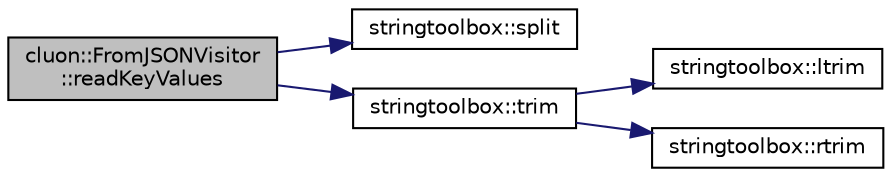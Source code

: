 digraph "cluon::FromJSONVisitor::readKeyValues"
{
 // LATEX_PDF_SIZE
  edge [fontname="Helvetica",fontsize="10",labelfontname="Helvetica",labelfontsize="10"];
  node [fontname="Helvetica",fontsize="10",shape=record];
  rankdir="LR";
  Node1 [label="cluon::FromJSONVisitor\l::readKeyValues",height=0.2,width=0.4,color="black", fillcolor="grey75", style="filled", fontcolor="black",tooltip=" "];
  Node1 -> Node2 [color="midnightblue",fontsize="10",style="solid",fontname="Helvetica"];
  Node2 [label="stringtoolbox::split",height=0.2,width=0.4,color="black", fillcolor="white", style="filled",URL="$namespacestringtoolbox.html#a76bd13481e3c53dd861442f0e9cbfb96",tooltip=" "];
  Node1 -> Node3 [color="midnightblue",fontsize="10",style="solid",fontname="Helvetica"];
  Node3 [label="stringtoolbox::trim",height=0.2,width=0.4,color="black", fillcolor="white", style="filled",URL="$namespacestringtoolbox.html#a96eeb4e50ddaab510b51a18071deb6f4",tooltip=" "];
  Node3 -> Node4 [color="midnightblue",fontsize="10",style="solid",fontname="Helvetica"];
  Node4 [label="stringtoolbox::ltrim",height=0.2,width=0.4,color="black", fillcolor="white", style="filled",URL="$namespacestringtoolbox.html#ac4fb758abe5b36c36e5129bf59d11371",tooltip=" "];
  Node3 -> Node5 [color="midnightblue",fontsize="10",style="solid",fontname="Helvetica"];
  Node5 [label="stringtoolbox::rtrim",height=0.2,width=0.4,color="black", fillcolor="white", style="filled",URL="$namespacestringtoolbox.html#a69b30d131a6703970471128f8eb80e01",tooltip=" "];
}
